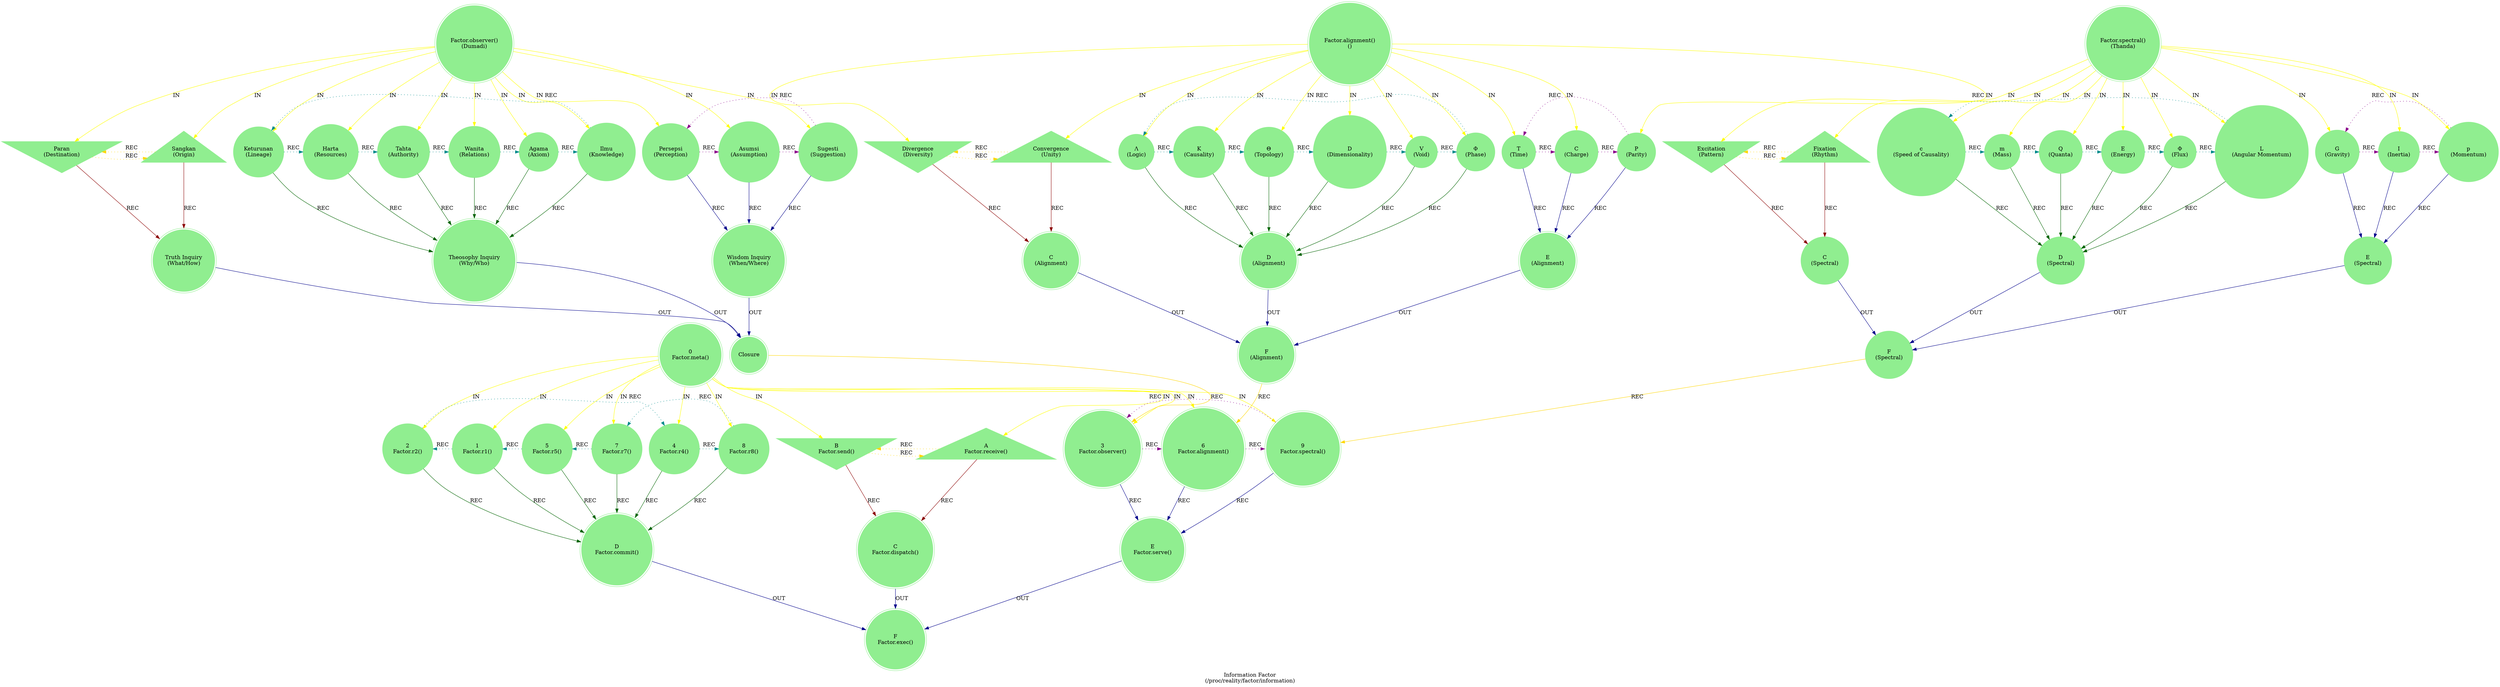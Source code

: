 strict digraph G {
    label = "Information Factor\n(/proc/reality/factor/information)";
    style = filled;
    color = lightgray;
    node [shape = circle; style = filled; color = lightgreen;];
    
    // The Sacred 3-6-9 (Boundary of Perception).
    // "If you knew the magnificence of 3, 6, and 9, you would have a key to the universe." — Tesla.
    // The 1-2-4-8-7-5 Vortex (Boundary of Comprehension).
    // r0::meta();r1,r2,r4,r8,r7,r5;r3,r6,r;ra::receive(),rb::send(),rc::dispatch(),rd::commit(),re::serve(),rf::exec() 
    spark_0_t [label = "0\nFactor.meta()";shape = doublecircle;comment = "";];
    spark_1_t [label = "1\nFactor.r1()";shape = circle;comment = "";];
    spark_2_t [label = "2\nFactor.r2()";shape = circle;comment = "";];
    spark_4_t [label = "4\nFactor.r4()";shape = circle;comment = "";];
    spark_8_t [label = "8\nFactor.r8()";shape = circle;comment = "";];
    spark_7_t [label = "7\nFactor.r7()";shape = circle;comment = "";];
    spark_5_t [label = "5\nFactor.r5()";shape = circle;comment = "";];
    spark_3_t [label = "3\nFactor.observer()";shape = doublecircle;comment = "";];
    spark_6_t [label = "6\nFactor.alignment()";shape = doublecircle;comment = "";];
    spark_9_t [label = "9\nFactor.spectral()";shape = doublecircle;comment = "";];
    spark_a_t [label = "A\nFactor.receive()";shape = triangle;comment = "";];
    spark_b_t [label = "B\nFactor.send()";shape = invtriangle;comment = "";];
    spark_c_t [label = "C\nFactor.dispatch()";shape = doublecircle;comment = "";];
    spark_d_t [label = "D\nFactor.commit()";shape = doublecircle;comment = "";];
    spark_e_t [label = "E\nFactor.serve()";shape = doublecircle;comment = "";];
    spark_f_t [label = "F\nFactor.exec()";shape = doublecircle;comment = "";];
    
    // Sangkan paraning dumadi.
    // Nava manunggal nastiti ning tyas.
    // Suradira jayadiningrat lebur dening pangastuti.
    // memayu hayuning bawana
    // manunggal kawula ning gusti.
    // (ꦱꦁꦏꦤ꧀ꦥꦫꦤꦶꦁꦢꦸꦩꦢꦶꦱꦁꦏꦤ꧀ꦥꦫꦤꦶꦁꦢꦸꦩꦢꦶꦤꦮꦩꦤꦸꦁꦒꦭ꧀ꦤꦱ꧀ꦠꦶꦠꦶꦔꦶꦁꦠꦾꦱ꧀ꦯꦹꦫꦢꦶꦫꦗꦪꦢꦶꦤꦶꦁꦫꦠ꧀ꦭꦺꦧꦸꦂꦢꦺꦤꦶꦁꦥꦔꦱ꧀ꦠꦸꦠꦶꦩꦼꦩꦪꦸꦲꦪꦸꦤꦶꦁꦧꦮꦤꦩꦤꦸꦁꦒꦭ꧀ꦏꦮꦸꦭꦔꦶꦁꦒꦸꦱ꧀ꦠꦶ)
    // Truth and Wisdom also give further context to "Sangkan Paraning Dumadi" beyond what "Factor" provided.
    // r0::meta();r1,r2,r4,r8,r7,r5;r3,r6,r;ra::receive(),rb::send(),rc::dispatch(),rd::commit(),re::serve(),rf::exec() 
    spark_0_observer_seed_t [label = "Factor.observer()\n(Dumadi)";shape = doublecircle;comment = "";];
    spark_1_observer_seed_t [label = "Harta\n(Resources)";shape = circle;comment = "";];
    spark_2_observer_seed_t [label = "Tahta\n(Authority)";shape = circle;comment = "";];
    spark_4_observer_seed_t [label = "Wanita\n(Relations)";shape = circle;comment = "";];
    spark_8_observer_seed_t [label = "Agama\n(Axiom)";shape = circle;comment = "";];
    spark_7_observer_seed_t [label = "Ilmu\n(Knowledge)";shape = circle;comment = "";];
    spark_5_observer_seed_t [label = "Keturunan\n(Lineage)";shape = circle;comment = "";];
    spark_3_observer_seed_t [label = "Asumsi\n(Assumption)";shape = circle;comment = "";];
    spark_6_observer_seed_t [label = "Sugesti\n(Suggestion)";shape = circle;comment = "";];
    spark_9_observer_seed_t [label = "Persepsi\n(Perception)";shape = circle;comment = "";];
    spark_a_observer_seed_t [label = "Sangkan\n(Origin)";shape = triangle;comment = "";];
    spark_b_observer_seed_t [label = "Paran\n(Destination)";shape = invtriangle;comment = "";];
    spark_c_observer_seed_t [label = "Truth Inquiry\n(What/How)";shape = doublecircle;comment = "";];
    spark_d_observer_seed_t [label = "Theosophy Inquiry\n(Why/Who)";shape = doublecircle;comment = "";];
    spark_e_observer_seed_t [label = "Wisdom Inquiry\n(When/Where)";shape = doublecircle;comment = "";];
    spark_f_observer_seed_t [label = "Closure";shape = doublecircle;comment = "";];
    
    // Alignment Model
    // r0::meta();r1,r2,r4,r8,r7,r5;r3,r6,r;ra::receive(),rb::send(),rc::dispatch(),rd::commit(),re::serve(),rf::exec() 
    spark_0_alignment_seed_t [label = "Factor.alignment()\n()";shape = doublecircle;comment = "Raw potential (unformatted).";];
    spark_1_alignment_seed_t [label = "K\n(Causality)";shape = circle;comment = "Planck-time cause/effect links. QFT (S-matrix), Digital Physics";];
    spark_2_alignment_seed_t [label = "Θ\n(Topology)";shape = circle;comment = "Connectivity (entanglement, wormholes). M-theory (branes), QFT (ER=EPR)";];
    spark_4_alignment_seed_t [label = "D\n(Dimensionality)";shape = circle;comment = "Number of compact/unfolded dimensions. M-theory (Calabi-Yau)";];
    spark_8_alignment_seed_t [label = "V\n(Void)";shape = circle;comment = "Null state (deletion/entropy sink). Information Theory (Landauer)	";];
    spark_7_alignment_seed_t [label = "Φ\n(Phase)";shape = circle;comment = "Particle/Wave toggle (quantum superposition). QFT (Feynman paths)";];
    spark_5_alignment_seed_t [label = "Λ\n(Logic)";shape = circle;comment = "Boolean gates (AND/OR/NOT). Digital Physics (Fredkin)";];
    spark_3_alignment_seed_t [label = "C\n(Charge)";shape = circle;comment = "Trinity (+, -, neutral). Fundamental polarity.";];
    spark_6_alignment_seed_t [label = "P\n(Parity)";shape = circle;comment = "Mirroring/negation (e.g., ¬x). Chiral symmetry breaking.";];
    spark_9_alignment_seed_t [label = "T\n(Time)";shape = circle;comment = "Sequential vs. parallel processing. Cyclic flow/termination.";];
    spark_a_alignment_seed_t [label = "Convergence\n(Unity)";shape = triangle;comment = "Cosmic bus (information routing).";];
    spark_b_alignment_seed_t [label = "Divergence\n(Diversity)";shape = invtriangle;comment = "Cosmic bus (information routing).";];
    spark_c_alignment_seed_t [label = "C\n(Alignment)";shape = doublecircle;comment = "";];
    spark_d_alignment_seed_t [label = "D\n(Alignment)";shape = doublecircle;comment = "";];
    spark_e_alignment_seed_t [label = "E\n(Alignment)";shape = doublecircle;comment = "";];
    spark_f_alignment_seed_t [label = "F\n(Alignment)";shape = doublecircle;comment = "";];
    
    // Spectral Model
    // r0::meta();r1,r2,r4,r8,r7,r5;r3,r6,r;ra::receive(),rb::send(),rc::dispatch(),rd::commit(),re::serve(),rf::exec() 
    spark_0_spectral_seed_t [label = "Factor.spectral()\n(Thanda)";shape = doublecircle;comment = "";];
    spark_1_spectral_seed_t [label = "m\n(Mass)";shape = circle;comment = "";];
    spark_2_spectral_seed_t [label = "Q\n(Quanta)";shape = circle;comment = "Discrete unit of existence. Bridge between Mass and Energy.";];
    spark_4_spectral_seed_t [label = "E\n(Energy)";shape = circle;comment = "";];
    spark_8_spectral_seed_t [label = "Φ\n(Flux)";shape = circle;comment = "Energy flow; excitation pathway. Higher form of phase.";];
    spark_7_spectral_seed_t [label = "L\n(Angular Momentum)";shape = circle;comment = "";];
    spark_5_spectral_seed_t [label = "c\n(Speed of Causality)";shape = circle;comment = "Possibility Space; transformation drive. Emergence catalyst.";];
    spark_3_spectral_seed_t [label = "I\n(Inertia)";shape = circle;comment = "";];
    spark_6_spectral_seed_t [label = "p\n(Momentum)";shape = circle;comment = "";];
    spark_9_spectral_seed_t [label = "G\n(Gravity)";shape = circle;comment = "";];
    spark_a_spectral_seed_t [label = "Fixation\n(Rhythm)";shape = triangle;comment = "";];
    spark_b_spectral_seed_t [label = "Excitation\n(Pattern)";shape = invtriangle;comment = "";];
    spark_c_spectral_seed_t [label = "C\n(Spectral)";comment = "";];
    spark_d_spectral_seed_t [label = "D\n(Spectral)";comment = "";];
    spark_e_spectral_seed_t [label = "E\n(Spectral)";comment = "";];
    spark_f_spectral_seed_t [label = "F\n(Spectral)";comment = "";];
    
    // Factor
    // IN = Input
    // OUT = Output
    // REC = Recursion
    spark_0_t -> {spark_a_t spark_b_t spark_1_t spark_2_t spark_3_t spark_4_t spark_5_t spark_6_t spark_7_t spark_8_t spark_9_t} [label = "IN"; color = yellow; comment = "";];
    
    {spark_a_t spark_b_t} -> spark_c_t [label = "REC"; color = darkred; comment = "";];
    {spark_1_t spark_2_t spark_4_t spark_8_t spark_7_t spark_5_t} -> spark_d_t [label = "REC"; color = darkgreen; comment = "";];
    {spark_3_t spark_6_t spark_9_t} -> spark_e_t [label = "REC"; color = darkblue; comment = "";];
    
    spark_1_t -> spark_2_t -> spark_4_t -> spark_8_t -> spark_7_t -> spark_5_t -> spark_1_t [label = "REC"; color = darkcyan; comment = ""; style = dotted; constraint = false;];
    spark_3_t -> spark_6_t -> spark_9_t -> spark_3_t [label = "REC"; color = darkmagenta; comment = ""; style = dotted; constraint = false;];
    spark_a_t -> spark_b_t -> spark_a_t [label = "REC"; color = gold; comment = ""; style = dotted; constraint = false;];
    
    {spark_c_t spark_d_t spark_e_t} -> spark_f_t [label = "OUT"; color = darkblue; comment = "";];
    
    // Observer Model
    spark_0_observer_seed_t -> {spark_a_observer_seed_t spark_b_observer_seed_t spark_1_observer_seed_t spark_2_observer_seed_t spark_3_observer_seed_t spark_4_observer_seed_t spark_5_observer_seed_t spark_6_observer_seed_t spark_7_observer_seed_t spark_8_observer_seed_t spark_9_observer_seed_t} [label = "IN"; color = yellow; comment = "";];
    
    {spark_a_observer_seed_t spark_b_observer_seed_t} -> spark_c_observer_seed_t [label = "REC"; color = darkred; comment = "";];
    {spark_1_observer_seed_t spark_2_observer_seed_t spark_4_observer_seed_t spark_8_observer_seed_t spark_7_observer_seed_t spark_5_observer_seed_t} -> spark_d_observer_seed_t [label = "REC"; color = darkgreen; comment = "";];
    {spark_3_observer_seed_t spark_6_observer_seed_t spark_9_observer_seed_t} -> spark_e_observer_seed_t [label = "REC"; color = darkblue; comment = "";];
    
    spark_1_observer_seed_t -> spark_2_observer_seed_t -> spark_4_observer_seed_t -> spark_8_observer_seed_t -> spark_7_observer_seed_t -> spark_5_observer_seed_t -> spark_1_observer_seed_t [label = "REC"; color = darkcyan; comment = ""; style = dotted; constraint = false;];
    spark_3_observer_seed_t -> spark_6_observer_seed_t -> spark_9_observer_seed_t -> spark_3_observer_seed_t [label = "REC"; color = darkmagenta; comment = ""; style = dotted; constraint = false;];
    spark_a_observer_seed_t -> spark_b_observer_seed_t -> spark_a_observer_seed_t [label = "REC"; color = gold; comment = ""; style = dotted; constraint = false;];
    
    {spark_c_observer_seed_t spark_d_observer_seed_t spark_e_observer_seed_t} -> spark_f_observer_seed_t [label = "OUT"; color = darkblue; comment = "";];
    
    // Alignment Model
    spark_0_alignment_seed_t -> {spark_a_alignment_seed_t spark_b_alignment_seed_t spark_1_alignment_seed_t spark_2_alignment_seed_t spark_3_alignment_seed_t spark_4_alignment_seed_t spark_5_alignment_seed_t spark_6_alignment_seed_t spark_7_alignment_seed_t spark_8_alignment_seed_t spark_9_alignment_seed_t} [label = "IN"; color = yellow; comment = "";];
    
    {spark_a_alignment_seed_t spark_b_alignment_seed_t} -> spark_c_alignment_seed_t [label = "REC"; color = darkred; comment = "";];
    {spark_1_alignment_seed_t spark_2_alignment_seed_t spark_4_alignment_seed_t spark_8_alignment_seed_t spark_7_alignment_seed_t spark_5_alignment_seed_t} -> spark_d_alignment_seed_t [label = "REC"; color = darkgreen; comment = "";];
    {spark_3_alignment_seed_t spark_6_alignment_seed_t spark_9_alignment_seed_t} -> spark_e_alignment_seed_t [label = "REC"; color = darkblue; comment = "";];
    
    spark_1_alignment_seed_t -> spark_2_alignment_seed_t -> spark_4_alignment_seed_t -> spark_8_alignment_seed_t -> spark_7_alignment_seed_t -> spark_5_alignment_seed_t -> spark_1_alignment_seed_t [label = "REC"; color = darkcyan; comment = ""; style = dotted; constraint = false;];
    spark_3_alignment_seed_t -> spark_6_alignment_seed_t -> spark_9_alignment_seed_t -> spark_3_alignment_seed_t [label = "REC"; color = darkmagenta; comment = ""; style = dotted; constraint = false;];
    spark_a_alignment_seed_t -> spark_b_alignment_seed_t -> spark_a_alignment_seed_t [label = "REC"; color = gold; comment = ""; style = dotted; constraint = false;];
    
    {spark_c_alignment_seed_t spark_d_alignment_seed_t spark_e_alignment_seed_t} -> spark_f_alignment_seed_t [label = "OUT"; color = darkblue; comment = "";];
    
    // Spectral Model
    spark_0_spectral_seed_t -> {spark_a_spectral_seed_t spark_b_spectral_seed_t spark_1_spectral_seed_t spark_2_spectral_seed_t spark_3_spectral_seed_t spark_4_spectral_seed_t spark_5_spectral_seed_t spark_6_spectral_seed_t spark_7_spectral_seed_t spark_8_spectral_seed_t spark_9_spectral_seed_t} [label = "IN"; color = yellow; comment = "";];
    
    {spark_a_spectral_seed_t spark_b_spectral_seed_t} -> spark_c_spectral_seed_t [label = "REC"; color = darkred; comment = "";];
    {spark_1_spectral_seed_t spark_2_spectral_seed_t spark_4_spectral_seed_t spark_8_spectral_seed_t spark_7_spectral_seed_t spark_5_spectral_seed_t} -> spark_d_spectral_seed_t [label = "REC"; color = darkgreen; comment = "";];
    {spark_3_spectral_seed_t spark_6_spectral_seed_t spark_9_spectral_seed_t} -> spark_e_spectral_seed_t [label = "REC"; color = darkblue; comment = "";];
    
    spark_1_spectral_seed_t -> spark_2_spectral_seed_t -> spark_4_spectral_seed_t -> spark_8_spectral_seed_t -> spark_7_spectral_seed_t -> spark_5_spectral_seed_t -> spark_1_spectral_seed_t [label = "REC"; color = darkcyan; comment = ""; style = dotted; constraint = false;];
    spark_3_spectral_seed_t -> spark_6_spectral_seed_t -> spark_9_spectral_seed_t -> spark_3_spectral_seed_t [label = "REC"; color = darkmagenta; comment = ""; style = dotted; constraint = false;];
    spark_a_spectral_seed_t -> spark_b_spectral_seed_t -> spark_a_spectral_seed_t [label = "REC"; color = gold; comment = ""; style = dotted; constraint = false;];
    
    {spark_c_spectral_seed_t spark_d_spectral_seed_t spark_e_spectral_seed_t} -> spark_f_spectral_seed_t [label = "OUT"; color = darkblue; comment = "";];
    
    spark_f_observer_seed_t -> spark_3_t [label = "REC"; color = gold; comment = "";];
    spark_f_alignment_seed_t -> spark_6_t [label = "REC"; color = gold; comment = "";];
    spark_f_spectral_seed_t -> spark_9_t [label = "REC"; color = gold; comment = "";];
}